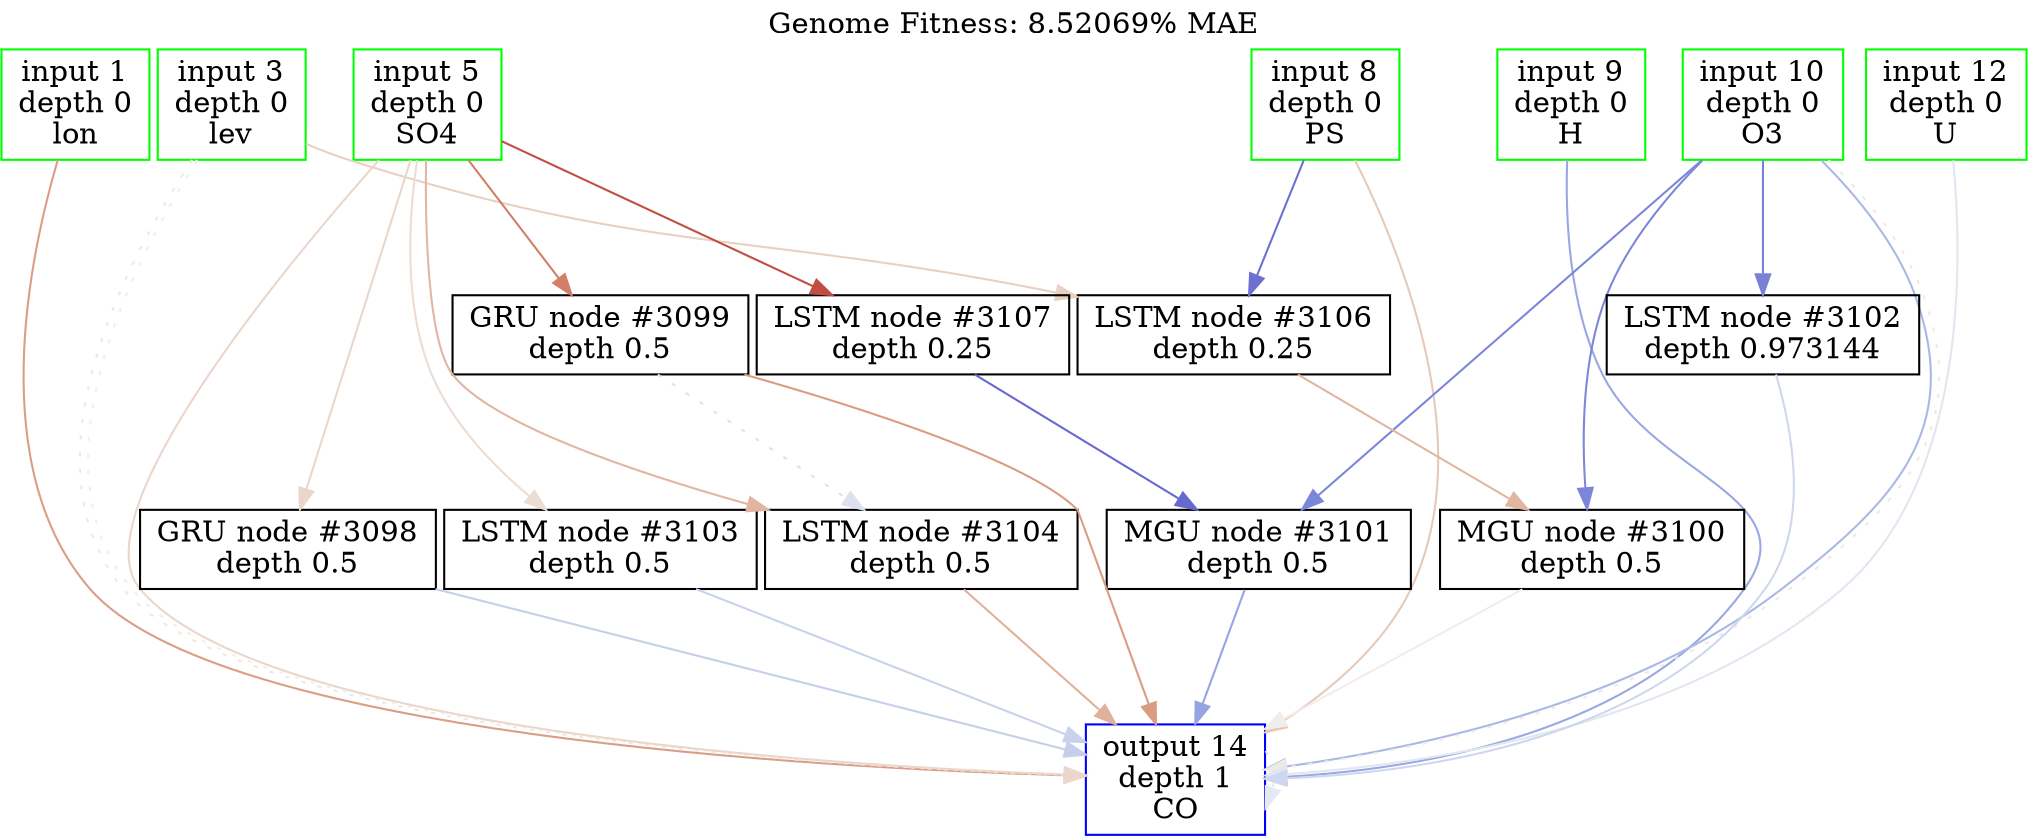 digraph RNN {
labelloc="t";
label="Genome Fitness: 8.52069% MAE";

	graph [pad="0.01", nodesep="0.05", ranksep="0.9"];
	{
		rank = source;
		node1 [shape=box,color=green,label="input 1\ndepth 0\nlon"];
		node3 [shape=box,color=green,label="input 3\ndepth 0\nlev"];
		node5 [shape=box,color=green,label="input 5\ndepth 0\nSO4"];
		node8 [shape=box,color=green,label="input 8\ndepth 0\nPS"];
		node9 [shape=box,color=green,label="input 9\ndepth 0\nH"];
		node10 [shape=box,color=green,label="input 10\ndepth 0\nO3"];
		node12 [shape=box,color=green,label="input 12\ndepth 0\nU"];
	}

	{
		rank = sink;
		node14 [shape=box,color=blue,label="output 14\ndepth 1\nCO"];
	}

	node1 -> node3 -> node5 -> node8 -> node9 -> node10 -> node12 [style=invis];


		node3106 [shape=box,color=black,label="LSTM node #3106\ndepth 0.25"];
		node3107 [shape=box,color=black,label="LSTM node #3107\ndepth 0.25"];
		node3098 [shape=box,color=black,label="GRU node #3098\ndepth 0.5"];
		node3099 [shape=box,color=black,label="GRU node #3099\ndepth 0.5"];
		node3100 [shape=box,color=black,label="MGU node #3100\ndepth 0.5"];
		node3101 [shape=box,color=black,label="MGU node #3101\ndepth 0.5"];
		node3103 [shape=box,color=black,label="LSTM node #3103\ndepth 0.5"];
		node3104 [shape=box,color=black,label="LSTM node #3104\ndepth 0.5"];
		node3102 [shape=box,color=black,label="LSTM node #3102\ndepth 0.973144"];

	node1 -> node14 [color="#da9d85"]; /* weight: 0.659163 */
	node5 -> node14 [color="#ead6cb"]; /* weight: 0.216689 */
	node8 -> node14 [color="#e7c9b8"]; /* weight: 0.330882 */
	node9 -> node14 [color="#99a7e2"]; /* weight: -0.602539 */
	node10 -> node14 [color="#aab8e6"]; /* weight: -0.471898 */
	node12 -> node14 [color="#e2e6f0"]; /* weight: -0.100375 */
	node5 -> node3098 [color="#ead6cb"]; /* weight: 0.213729 */
	node5 -> node3099 [color="#d17f66"]; /* weight: 0.891256 */
	node10 -> node3100 [color="#7d87d9"]; /* weight: -0.844378 */
	node10 -> node3101 [color="#7c86d9"]; /* weight: -0.853914 */
	node10 -> node3102 [color="#7981d7"]; /* weight: -0.882931 */
	node5 -> node3103 [color="#ecdcd3"]; /* weight: 0.165767 */
	node5 -> node3104 [color="#e1b6a1"]; /* weight: 0.466524 */
	node3 -> node3106 [color="#e9d0c2"]; /* weight: 0.259533 */
	node8 -> node3106 [color="#6c70d1"]; /* weight: -1.02345 */
	node5 -> node3107 [color="#c14e41"]; /* weight: 1.22888 */
	node3106 -> node3100 [color="#e1b6a1"]; /* weight: 0.466273 */
	node3107 -> node3101 [color="#6869cf"]; /* weight: -1.07019 */
	node3098 -> node14 [color="#c5cfeb"]; /* weight: -0.288173 */
	node3099 -> node14 [color="#da9c83"]; /* weight: 0.680909 */
	node3100 -> node14 [color="#f1edeb"]; /* weight: 0.0386652 */
	node3101 -> node14 [color="#97a4e2"]; /* weight: -0.618347 */
	node3103 -> node14 [color="#c8d2ec"]; /* weight: -0.267929 */
	node3104 -> node14 [color="#e0b09a"]; /* weight: 0.515581 */
	node3102 -> node14 [color="#ced7ed"]; /* weight: -0.227858 */

	node3 -> node14 [color="#efe7e2",style=dotted]; /* weight: 0.0562701, recurrent_depth: 83 */
	node3 -> node14 [color="#f1efed",style=dotted]; /* weight: 0.0162604, recurrent_depth: 81 */
	node10 -> node14 [color="#efe9e4",style=dotted]; /* weight: 0.0530653, recurrent_depth: 91 */
	node3099 -> node3104 [color="#dbe1ef",style=dotted]; /* weight: -0.0830138, recurrent_depth: 86 */
	node14 -> node14 [color="#e5e9f0",style=dotted]; /* weight: -0.0502778, recurrent_depth: 5 */

}

